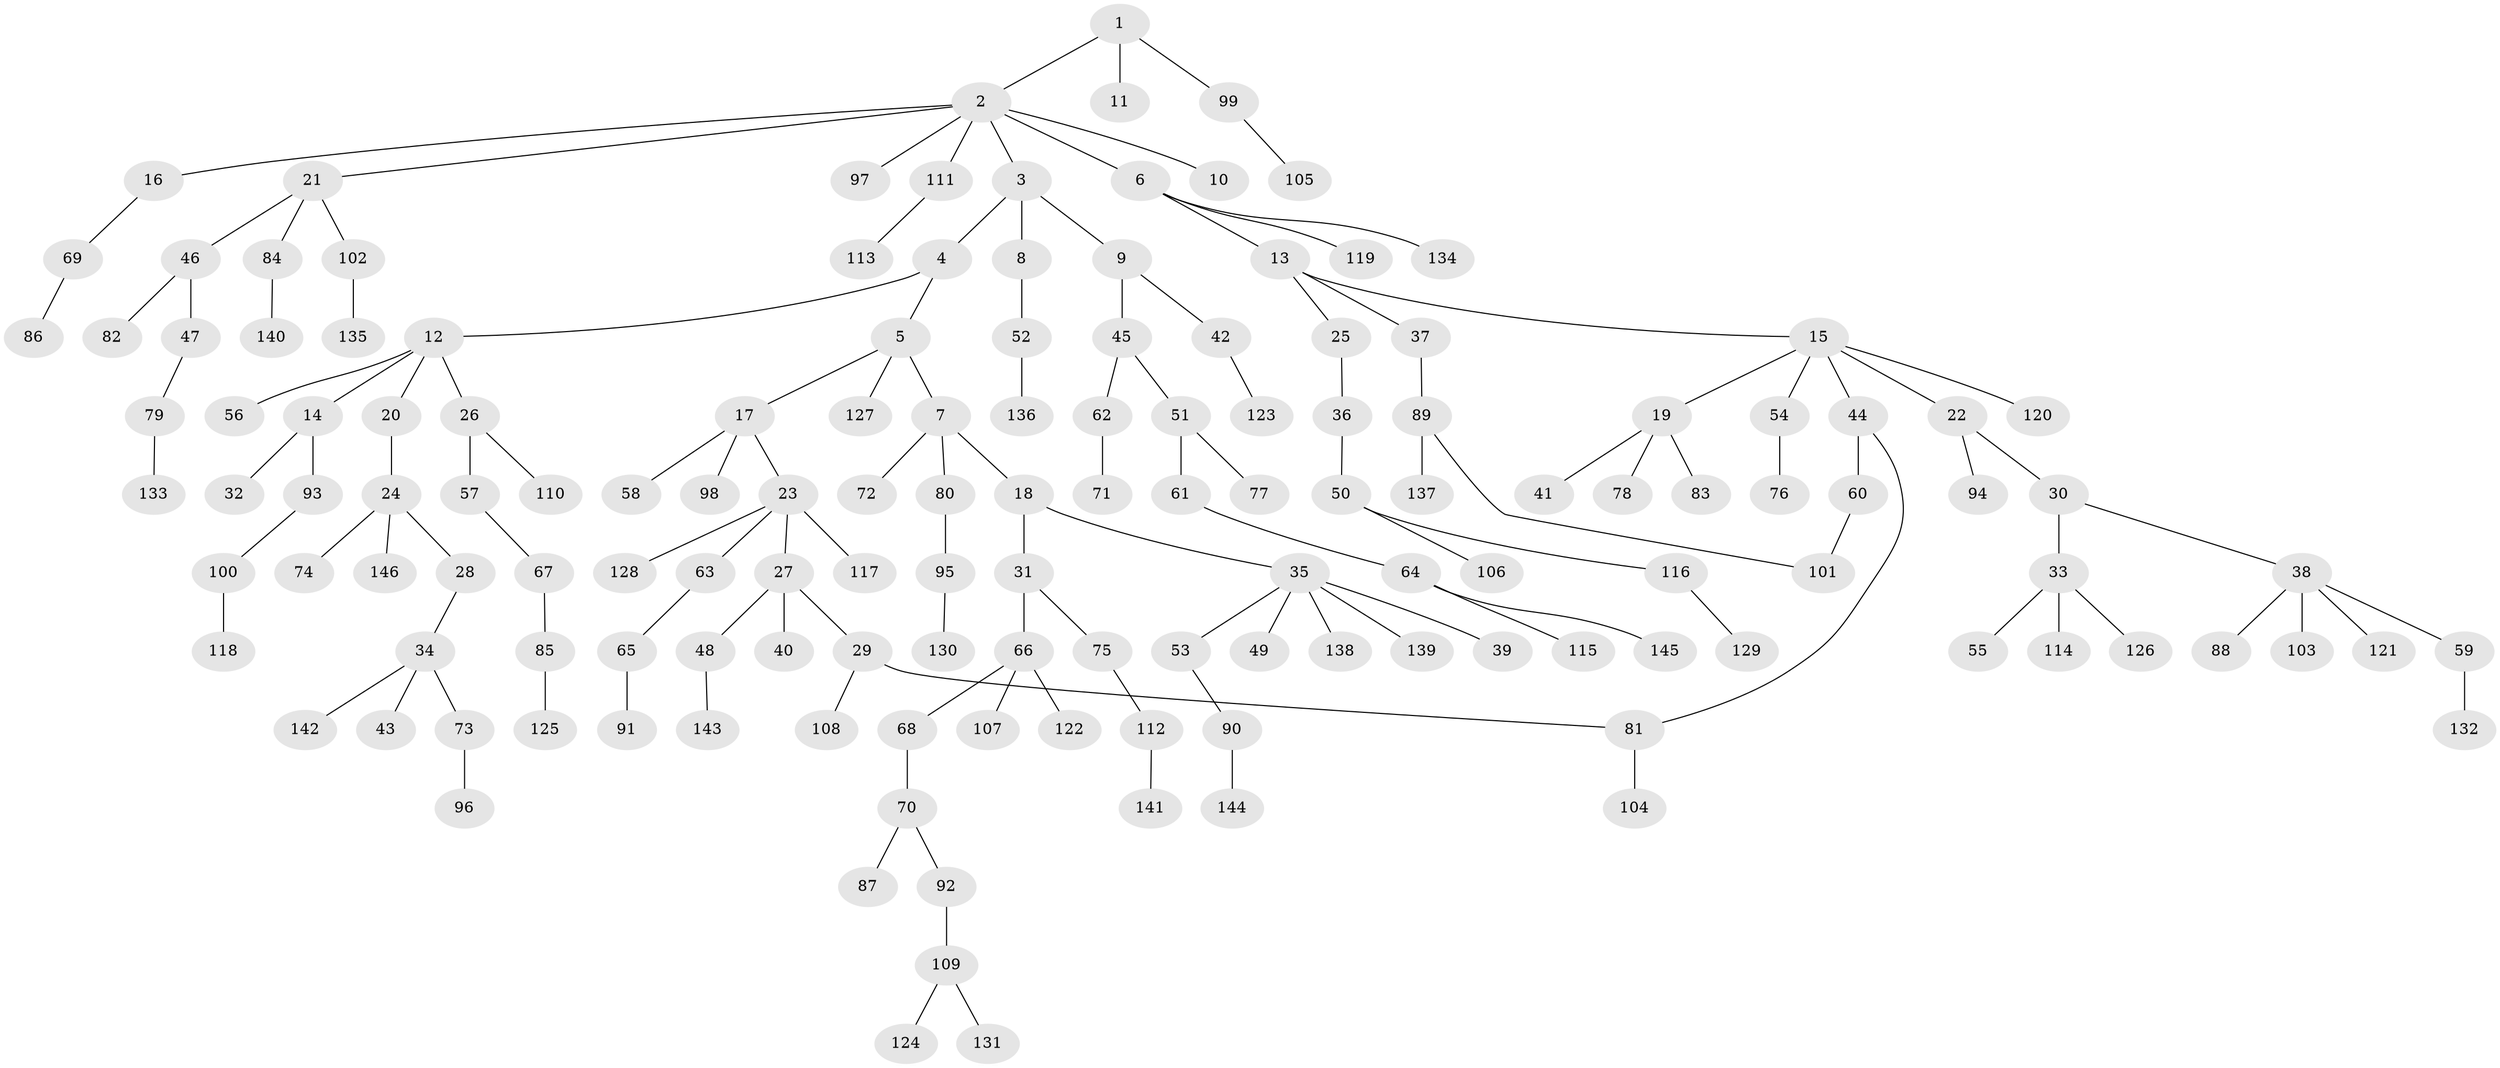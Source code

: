// Generated by graph-tools (version 1.1) at 2025/42/03/09/25 04:42:53]
// undirected, 146 vertices, 147 edges
graph export_dot {
graph [start="1"]
  node [color=gray90,style=filled];
  1;
  2;
  3;
  4;
  5;
  6;
  7;
  8;
  9;
  10;
  11;
  12;
  13;
  14;
  15;
  16;
  17;
  18;
  19;
  20;
  21;
  22;
  23;
  24;
  25;
  26;
  27;
  28;
  29;
  30;
  31;
  32;
  33;
  34;
  35;
  36;
  37;
  38;
  39;
  40;
  41;
  42;
  43;
  44;
  45;
  46;
  47;
  48;
  49;
  50;
  51;
  52;
  53;
  54;
  55;
  56;
  57;
  58;
  59;
  60;
  61;
  62;
  63;
  64;
  65;
  66;
  67;
  68;
  69;
  70;
  71;
  72;
  73;
  74;
  75;
  76;
  77;
  78;
  79;
  80;
  81;
  82;
  83;
  84;
  85;
  86;
  87;
  88;
  89;
  90;
  91;
  92;
  93;
  94;
  95;
  96;
  97;
  98;
  99;
  100;
  101;
  102;
  103;
  104;
  105;
  106;
  107;
  108;
  109;
  110;
  111;
  112;
  113;
  114;
  115;
  116;
  117;
  118;
  119;
  120;
  121;
  122;
  123;
  124;
  125;
  126;
  127;
  128;
  129;
  130;
  131;
  132;
  133;
  134;
  135;
  136;
  137;
  138;
  139;
  140;
  141;
  142;
  143;
  144;
  145;
  146;
  1 -- 2;
  1 -- 11;
  1 -- 99;
  2 -- 3;
  2 -- 6;
  2 -- 10;
  2 -- 16;
  2 -- 21;
  2 -- 97;
  2 -- 111;
  3 -- 4;
  3 -- 8;
  3 -- 9;
  4 -- 5;
  4 -- 12;
  5 -- 7;
  5 -- 17;
  5 -- 127;
  6 -- 13;
  6 -- 119;
  6 -- 134;
  7 -- 18;
  7 -- 72;
  7 -- 80;
  8 -- 52;
  9 -- 42;
  9 -- 45;
  12 -- 14;
  12 -- 20;
  12 -- 26;
  12 -- 56;
  13 -- 15;
  13 -- 25;
  13 -- 37;
  14 -- 32;
  14 -- 93;
  15 -- 19;
  15 -- 22;
  15 -- 44;
  15 -- 54;
  15 -- 120;
  16 -- 69;
  17 -- 23;
  17 -- 58;
  17 -- 98;
  18 -- 31;
  18 -- 35;
  19 -- 41;
  19 -- 78;
  19 -- 83;
  20 -- 24;
  21 -- 46;
  21 -- 84;
  21 -- 102;
  22 -- 30;
  22 -- 94;
  23 -- 27;
  23 -- 63;
  23 -- 117;
  23 -- 128;
  24 -- 28;
  24 -- 74;
  24 -- 146;
  25 -- 36;
  26 -- 57;
  26 -- 110;
  27 -- 29;
  27 -- 40;
  27 -- 48;
  28 -- 34;
  29 -- 81;
  29 -- 108;
  30 -- 33;
  30 -- 38;
  31 -- 66;
  31 -- 75;
  33 -- 55;
  33 -- 114;
  33 -- 126;
  34 -- 43;
  34 -- 73;
  34 -- 142;
  35 -- 39;
  35 -- 49;
  35 -- 53;
  35 -- 138;
  35 -- 139;
  36 -- 50;
  37 -- 89;
  38 -- 59;
  38 -- 88;
  38 -- 103;
  38 -- 121;
  42 -- 123;
  44 -- 60;
  44 -- 81;
  45 -- 51;
  45 -- 62;
  46 -- 47;
  46 -- 82;
  47 -- 79;
  48 -- 143;
  50 -- 106;
  50 -- 116;
  51 -- 61;
  51 -- 77;
  52 -- 136;
  53 -- 90;
  54 -- 76;
  57 -- 67;
  59 -- 132;
  60 -- 101;
  61 -- 64;
  62 -- 71;
  63 -- 65;
  64 -- 115;
  64 -- 145;
  65 -- 91;
  66 -- 68;
  66 -- 107;
  66 -- 122;
  67 -- 85;
  68 -- 70;
  69 -- 86;
  70 -- 87;
  70 -- 92;
  73 -- 96;
  75 -- 112;
  79 -- 133;
  80 -- 95;
  81 -- 104;
  84 -- 140;
  85 -- 125;
  89 -- 137;
  89 -- 101;
  90 -- 144;
  92 -- 109;
  93 -- 100;
  95 -- 130;
  99 -- 105;
  100 -- 118;
  102 -- 135;
  109 -- 124;
  109 -- 131;
  111 -- 113;
  112 -- 141;
  116 -- 129;
}

